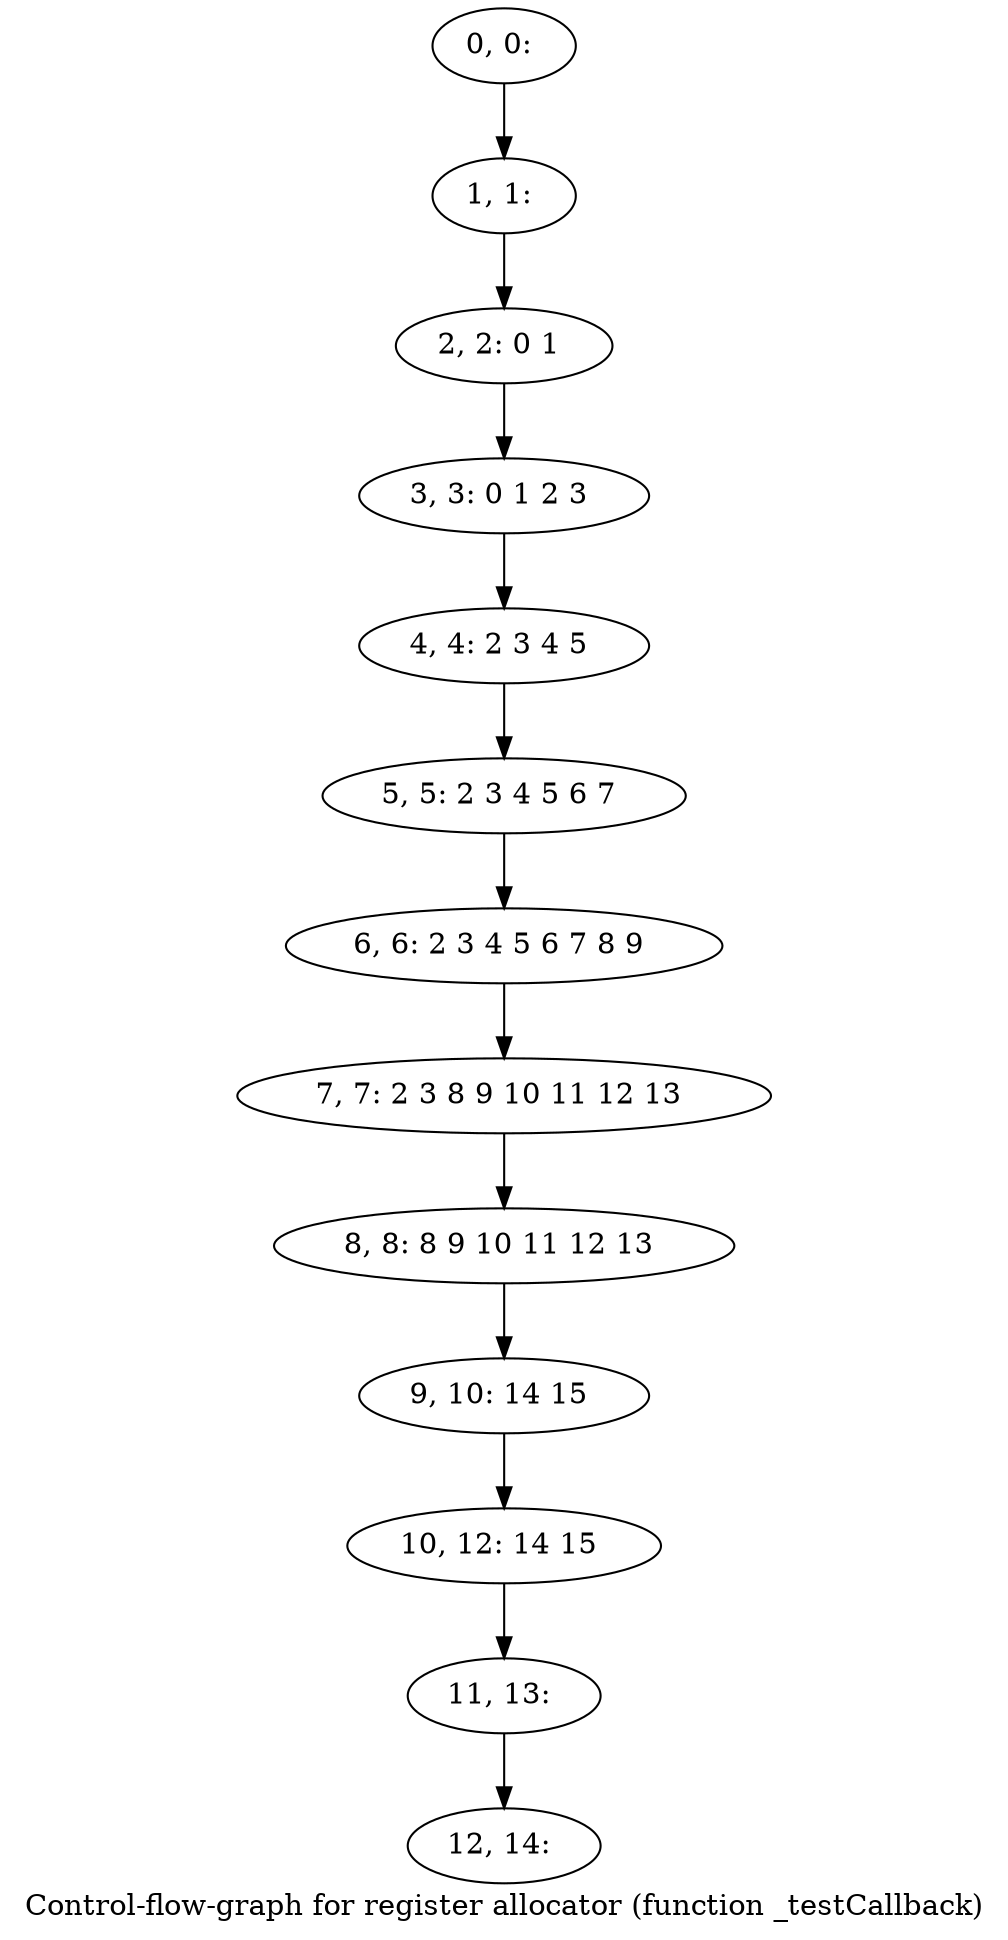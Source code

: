 digraph G {
graph [label="Control-flow-graph for register allocator (function _testCallback)"]
0[label="0, 0: "];
1[label="1, 1: "];
2[label="2, 2: 0 1 "];
3[label="3, 3: 0 1 2 3 "];
4[label="4, 4: 2 3 4 5 "];
5[label="5, 5: 2 3 4 5 6 7 "];
6[label="6, 6: 2 3 4 5 6 7 8 9 "];
7[label="7, 7: 2 3 8 9 10 11 12 13 "];
8[label="8, 8: 8 9 10 11 12 13 "];
9[label="9, 10: 14 15 "];
10[label="10, 12: 14 15 "];
11[label="11, 13: "];
12[label="12, 14: "];
0->1 ;
1->2 ;
2->3 ;
3->4 ;
4->5 ;
5->6 ;
6->7 ;
7->8 ;
8->9 ;
9->10 ;
10->11 ;
11->12 ;
}
